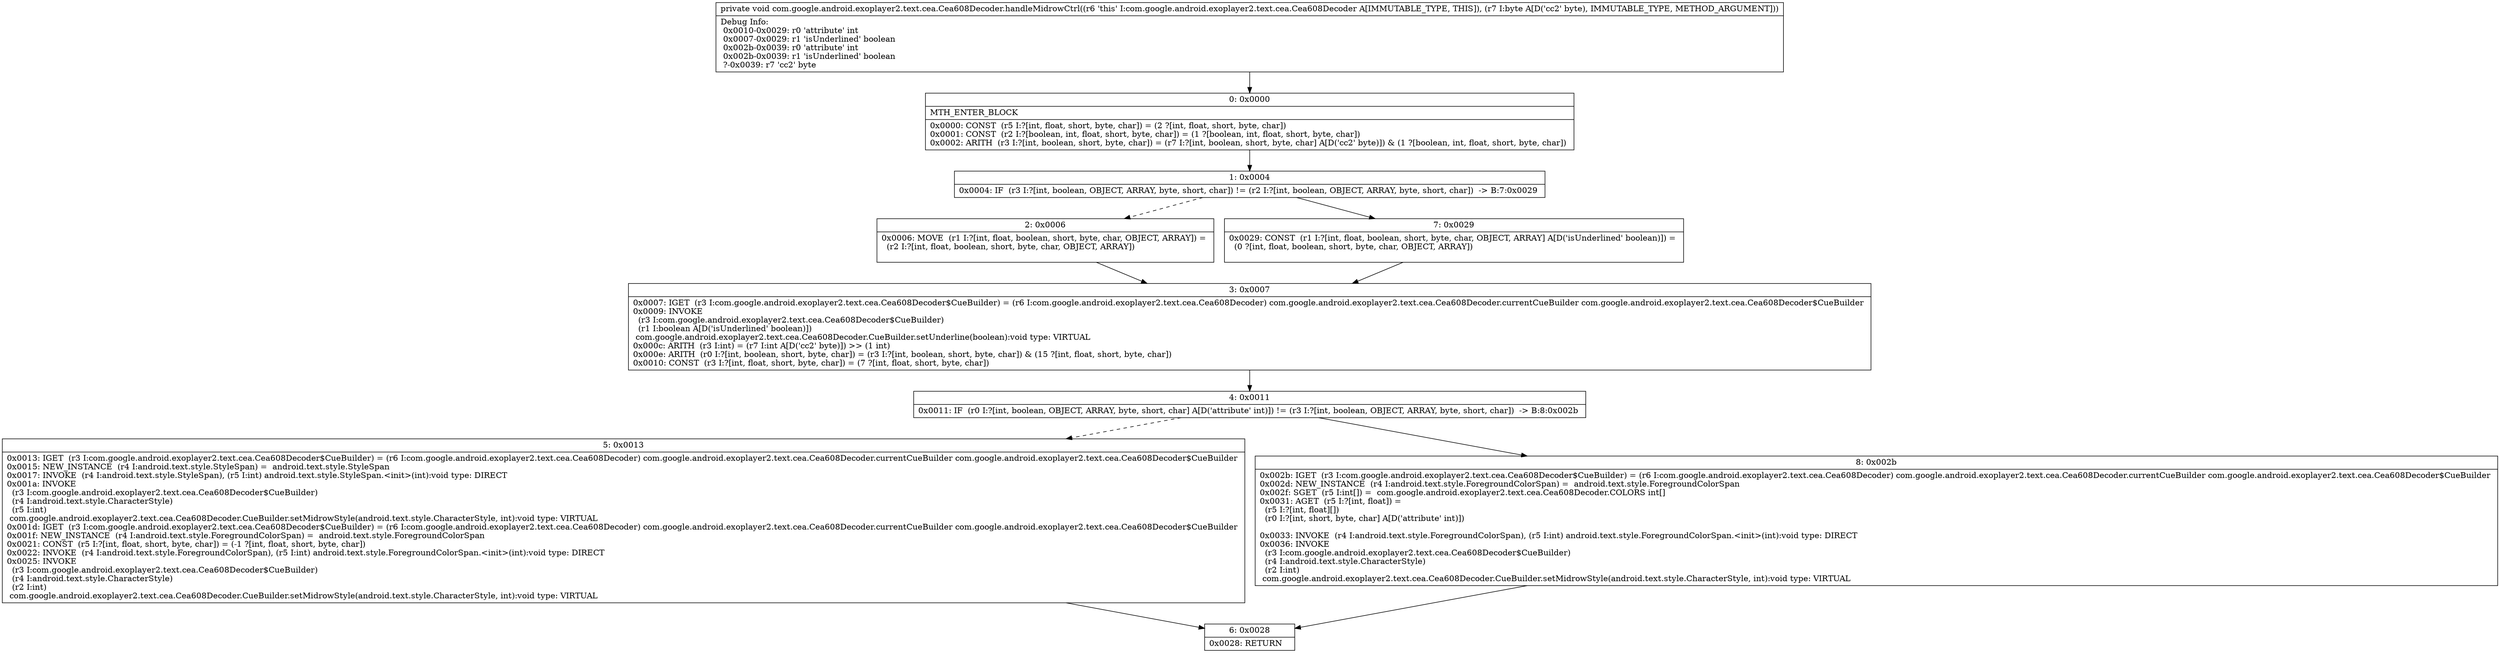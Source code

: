 digraph "CFG forcom.google.android.exoplayer2.text.cea.Cea608Decoder.handleMidrowCtrl(B)V" {
Node_0 [shape=record,label="{0\:\ 0x0000|MTH_ENTER_BLOCK\l|0x0000: CONST  (r5 I:?[int, float, short, byte, char]) = (2 ?[int, float, short, byte, char]) \l0x0001: CONST  (r2 I:?[boolean, int, float, short, byte, char]) = (1 ?[boolean, int, float, short, byte, char]) \l0x0002: ARITH  (r3 I:?[int, boolean, short, byte, char]) = (r7 I:?[int, boolean, short, byte, char] A[D('cc2' byte)]) & (1 ?[boolean, int, float, short, byte, char]) \l}"];
Node_1 [shape=record,label="{1\:\ 0x0004|0x0004: IF  (r3 I:?[int, boolean, OBJECT, ARRAY, byte, short, char]) != (r2 I:?[int, boolean, OBJECT, ARRAY, byte, short, char])  \-\> B:7:0x0029 \l}"];
Node_2 [shape=record,label="{2\:\ 0x0006|0x0006: MOVE  (r1 I:?[int, float, boolean, short, byte, char, OBJECT, ARRAY]) = \l  (r2 I:?[int, float, boolean, short, byte, char, OBJECT, ARRAY])\l \l}"];
Node_3 [shape=record,label="{3\:\ 0x0007|0x0007: IGET  (r3 I:com.google.android.exoplayer2.text.cea.Cea608Decoder$CueBuilder) = (r6 I:com.google.android.exoplayer2.text.cea.Cea608Decoder) com.google.android.exoplayer2.text.cea.Cea608Decoder.currentCueBuilder com.google.android.exoplayer2.text.cea.Cea608Decoder$CueBuilder \l0x0009: INVOKE  \l  (r3 I:com.google.android.exoplayer2.text.cea.Cea608Decoder$CueBuilder)\l  (r1 I:boolean A[D('isUnderlined' boolean)])\l com.google.android.exoplayer2.text.cea.Cea608Decoder.CueBuilder.setUnderline(boolean):void type: VIRTUAL \l0x000c: ARITH  (r3 I:int) = (r7 I:int A[D('cc2' byte)]) \>\> (1 int) \l0x000e: ARITH  (r0 I:?[int, boolean, short, byte, char]) = (r3 I:?[int, boolean, short, byte, char]) & (15 ?[int, float, short, byte, char]) \l0x0010: CONST  (r3 I:?[int, float, short, byte, char]) = (7 ?[int, float, short, byte, char]) \l}"];
Node_4 [shape=record,label="{4\:\ 0x0011|0x0011: IF  (r0 I:?[int, boolean, OBJECT, ARRAY, byte, short, char] A[D('attribute' int)]) != (r3 I:?[int, boolean, OBJECT, ARRAY, byte, short, char])  \-\> B:8:0x002b \l}"];
Node_5 [shape=record,label="{5\:\ 0x0013|0x0013: IGET  (r3 I:com.google.android.exoplayer2.text.cea.Cea608Decoder$CueBuilder) = (r6 I:com.google.android.exoplayer2.text.cea.Cea608Decoder) com.google.android.exoplayer2.text.cea.Cea608Decoder.currentCueBuilder com.google.android.exoplayer2.text.cea.Cea608Decoder$CueBuilder \l0x0015: NEW_INSTANCE  (r4 I:android.text.style.StyleSpan) =  android.text.style.StyleSpan \l0x0017: INVOKE  (r4 I:android.text.style.StyleSpan), (r5 I:int) android.text.style.StyleSpan.\<init\>(int):void type: DIRECT \l0x001a: INVOKE  \l  (r3 I:com.google.android.exoplayer2.text.cea.Cea608Decoder$CueBuilder)\l  (r4 I:android.text.style.CharacterStyle)\l  (r5 I:int)\l com.google.android.exoplayer2.text.cea.Cea608Decoder.CueBuilder.setMidrowStyle(android.text.style.CharacterStyle, int):void type: VIRTUAL \l0x001d: IGET  (r3 I:com.google.android.exoplayer2.text.cea.Cea608Decoder$CueBuilder) = (r6 I:com.google.android.exoplayer2.text.cea.Cea608Decoder) com.google.android.exoplayer2.text.cea.Cea608Decoder.currentCueBuilder com.google.android.exoplayer2.text.cea.Cea608Decoder$CueBuilder \l0x001f: NEW_INSTANCE  (r4 I:android.text.style.ForegroundColorSpan) =  android.text.style.ForegroundColorSpan \l0x0021: CONST  (r5 I:?[int, float, short, byte, char]) = (\-1 ?[int, float, short, byte, char]) \l0x0022: INVOKE  (r4 I:android.text.style.ForegroundColorSpan), (r5 I:int) android.text.style.ForegroundColorSpan.\<init\>(int):void type: DIRECT \l0x0025: INVOKE  \l  (r3 I:com.google.android.exoplayer2.text.cea.Cea608Decoder$CueBuilder)\l  (r4 I:android.text.style.CharacterStyle)\l  (r2 I:int)\l com.google.android.exoplayer2.text.cea.Cea608Decoder.CueBuilder.setMidrowStyle(android.text.style.CharacterStyle, int):void type: VIRTUAL \l}"];
Node_6 [shape=record,label="{6\:\ 0x0028|0x0028: RETURN   \l}"];
Node_7 [shape=record,label="{7\:\ 0x0029|0x0029: CONST  (r1 I:?[int, float, boolean, short, byte, char, OBJECT, ARRAY] A[D('isUnderlined' boolean)]) = \l  (0 ?[int, float, boolean, short, byte, char, OBJECT, ARRAY])\l \l}"];
Node_8 [shape=record,label="{8\:\ 0x002b|0x002b: IGET  (r3 I:com.google.android.exoplayer2.text.cea.Cea608Decoder$CueBuilder) = (r6 I:com.google.android.exoplayer2.text.cea.Cea608Decoder) com.google.android.exoplayer2.text.cea.Cea608Decoder.currentCueBuilder com.google.android.exoplayer2.text.cea.Cea608Decoder$CueBuilder \l0x002d: NEW_INSTANCE  (r4 I:android.text.style.ForegroundColorSpan) =  android.text.style.ForegroundColorSpan \l0x002f: SGET  (r5 I:int[]) =  com.google.android.exoplayer2.text.cea.Cea608Decoder.COLORS int[] \l0x0031: AGET  (r5 I:?[int, float]) = \l  (r5 I:?[int, float][])\l  (r0 I:?[int, short, byte, char] A[D('attribute' int)])\l \l0x0033: INVOKE  (r4 I:android.text.style.ForegroundColorSpan), (r5 I:int) android.text.style.ForegroundColorSpan.\<init\>(int):void type: DIRECT \l0x0036: INVOKE  \l  (r3 I:com.google.android.exoplayer2.text.cea.Cea608Decoder$CueBuilder)\l  (r4 I:android.text.style.CharacterStyle)\l  (r2 I:int)\l com.google.android.exoplayer2.text.cea.Cea608Decoder.CueBuilder.setMidrowStyle(android.text.style.CharacterStyle, int):void type: VIRTUAL \l}"];
MethodNode[shape=record,label="{private void com.google.android.exoplayer2.text.cea.Cea608Decoder.handleMidrowCtrl((r6 'this' I:com.google.android.exoplayer2.text.cea.Cea608Decoder A[IMMUTABLE_TYPE, THIS]), (r7 I:byte A[D('cc2' byte), IMMUTABLE_TYPE, METHOD_ARGUMENT]))  | Debug Info:\l  0x0010\-0x0029: r0 'attribute' int\l  0x0007\-0x0029: r1 'isUnderlined' boolean\l  0x002b\-0x0039: r0 'attribute' int\l  0x002b\-0x0039: r1 'isUnderlined' boolean\l  ?\-0x0039: r7 'cc2' byte\l}"];
MethodNode -> Node_0;
Node_0 -> Node_1;
Node_1 -> Node_2[style=dashed];
Node_1 -> Node_7;
Node_2 -> Node_3;
Node_3 -> Node_4;
Node_4 -> Node_5[style=dashed];
Node_4 -> Node_8;
Node_5 -> Node_6;
Node_7 -> Node_3;
Node_8 -> Node_6;
}

